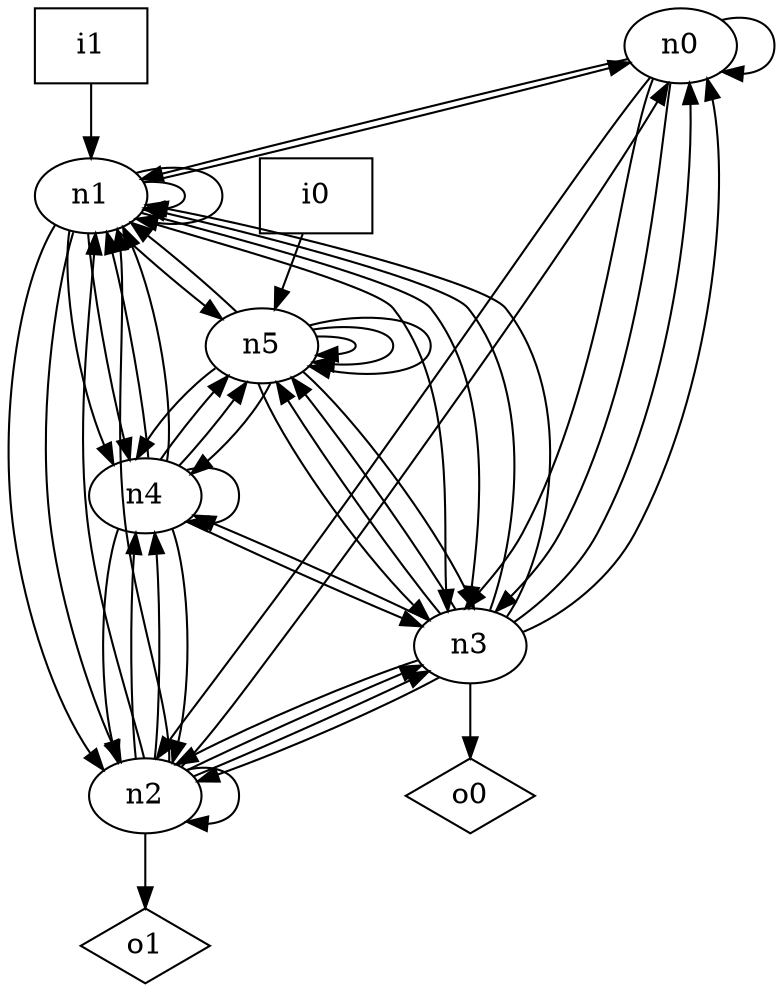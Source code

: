 digraph G {
n0 [label="n0"];
n1 [label="n1"];
n2 [label="n2"];
n3 [label="n3"];
n4 [label="n4"];
n5 [label="n5"];
n6 [label="i0",shape="box"];
n7 [label="i1",shape="box"];
n8 [label="o0",shape="diamond"];
n9 [label="o1",shape="diamond"];
n0 -> n0
n0 -> n1
n0 -> n2
n0 -> n3
n0 -> n3
n1 -> n0
n1 -> n1
n1 -> n1
n1 -> n2
n1 -> n2
n1 -> n3
n1 -> n3
n1 -> n4
n1 -> n4
n1 -> n5
n2 -> n0
n2 -> n1
n2 -> n1
n2 -> n2
n2 -> n3
n2 -> n3
n2 -> n4
n2 -> n4
n2 -> n9
n3 -> n0
n3 -> n0
n3 -> n1
n3 -> n1
n3 -> n2
n3 -> n2
n3 -> n4
n3 -> n5
n3 -> n5
n3 -> n8
n4 -> n1
n4 -> n1
n4 -> n2
n4 -> n2
n4 -> n3
n4 -> n4
n4 -> n5
n4 -> n5
n5 -> n1
n5 -> n3
n5 -> n3
n5 -> n4
n5 -> n4
n5 -> n5
n5 -> n5
n5 -> n5
n6 -> n5
n7 -> n1
}